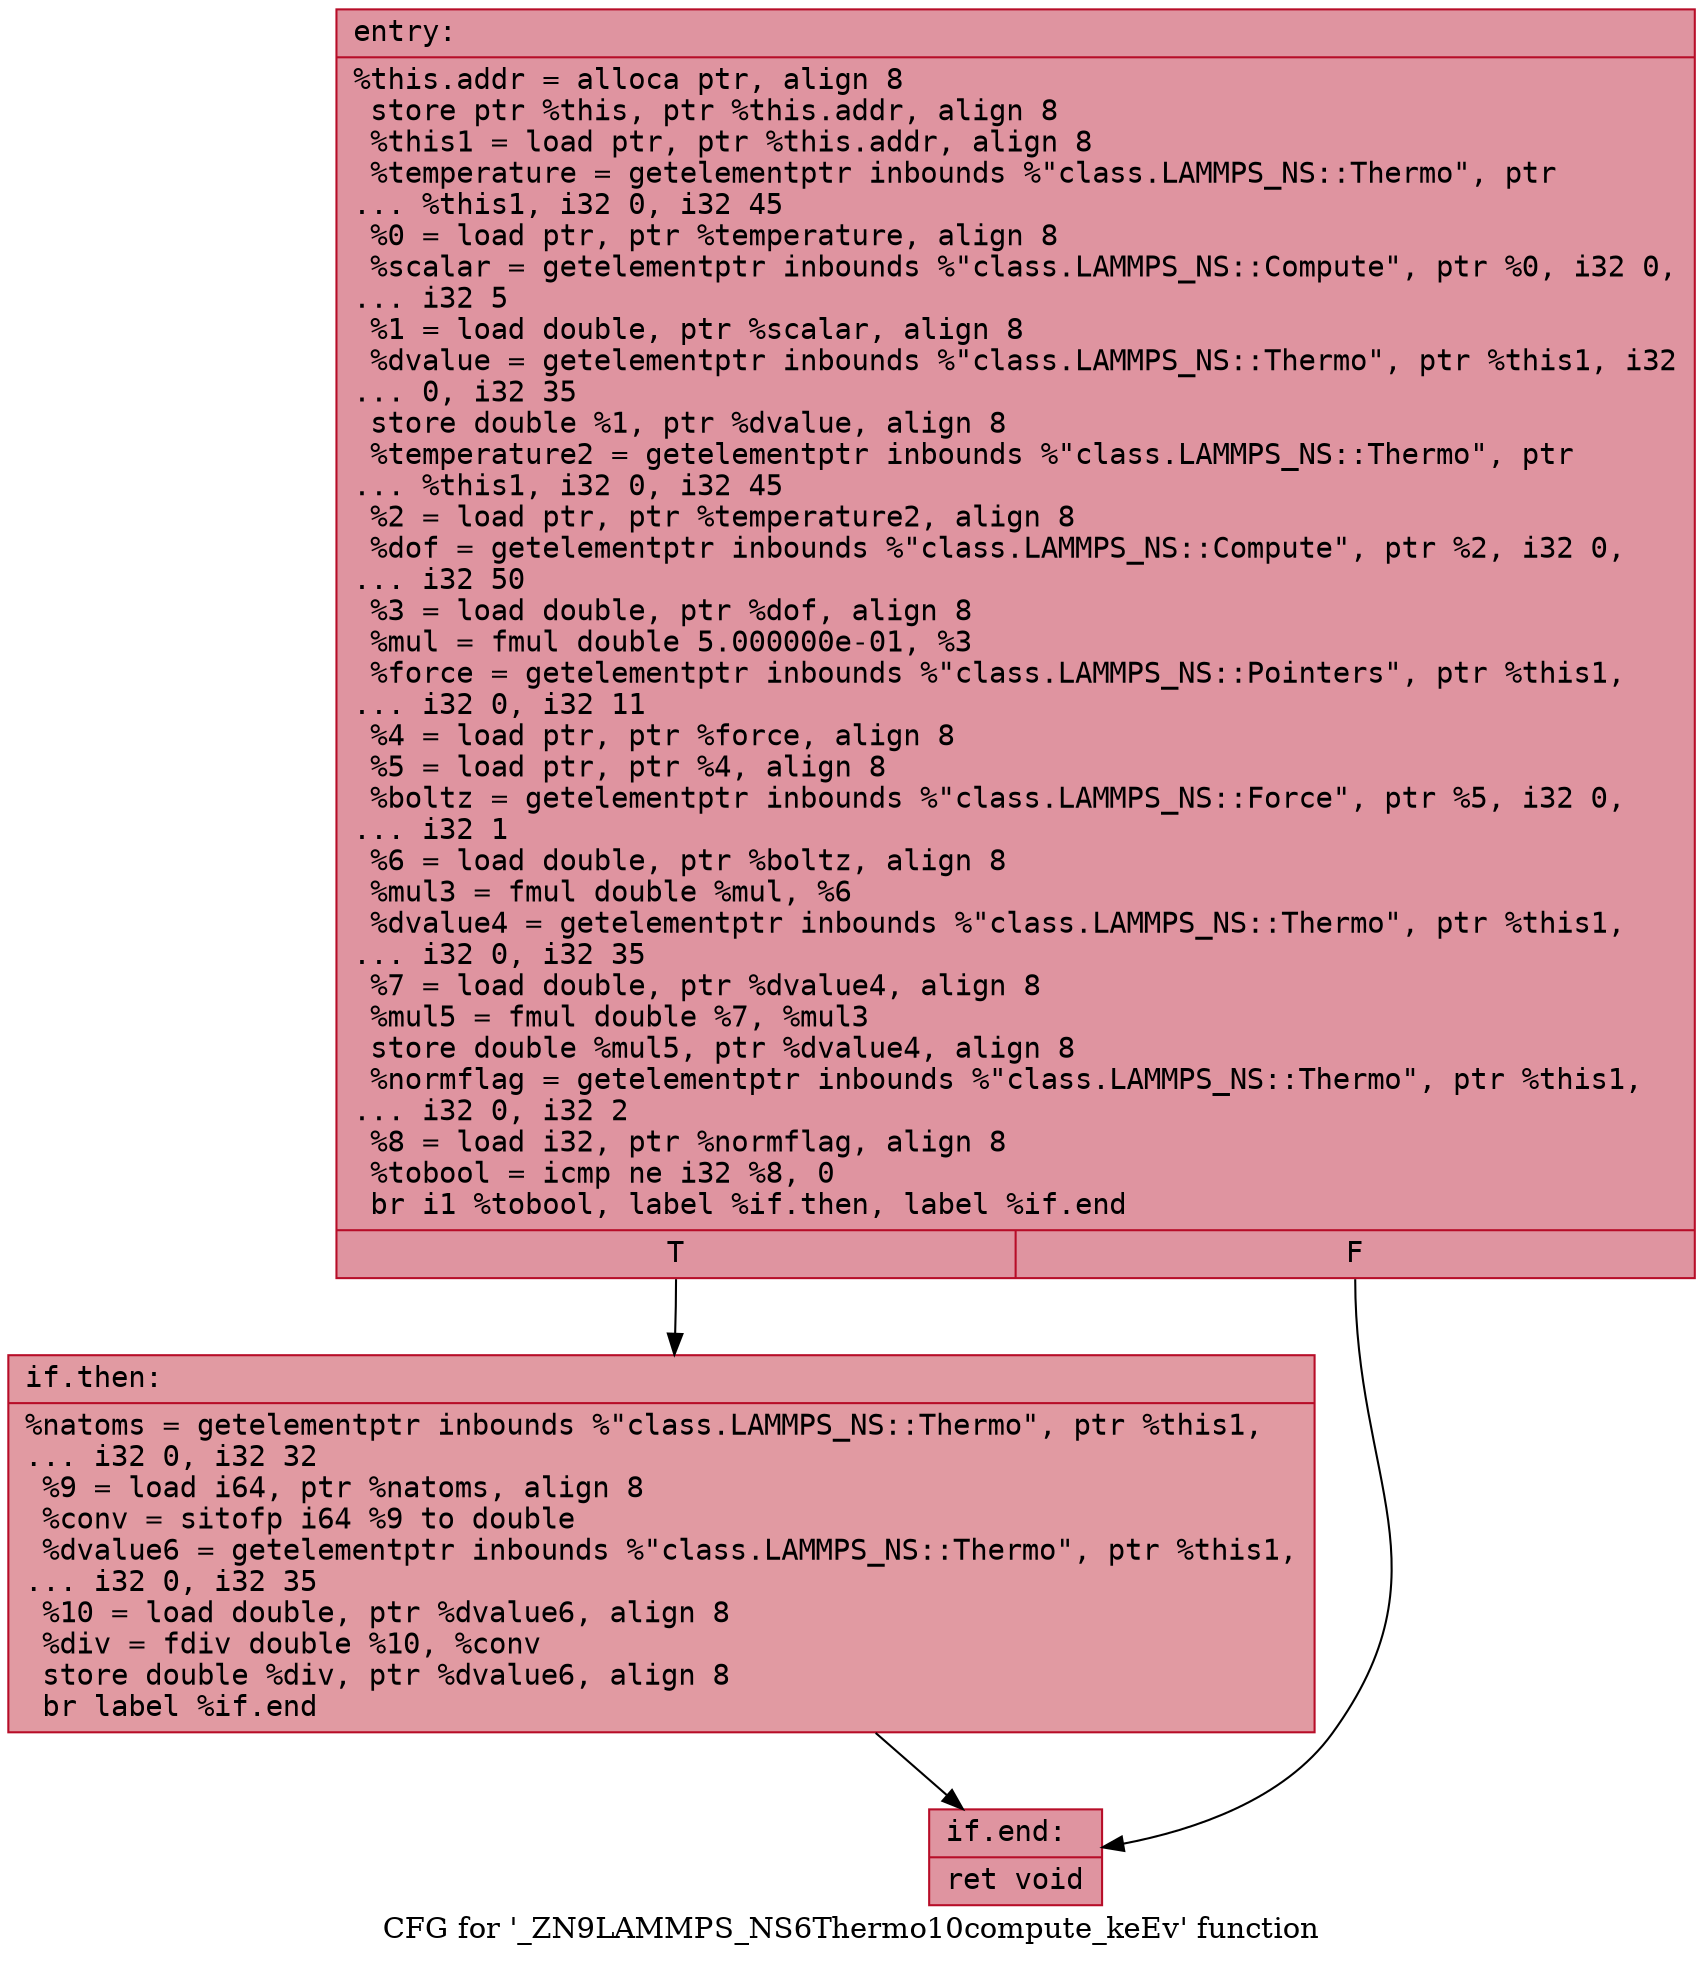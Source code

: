 digraph "CFG for '_ZN9LAMMPS_NS6Thermo10compute_keEv' function" {
	label="CFG for '_ZN9LAMMPS_NS6Thermo10compute_keEv' function";

	Node0x55bd404cc610 [shape=record,color="#b70d28ff", style=filled, fillcolor="#b70d2870" fontname="Courier",label="{entry:\l|  %this.addr = alloca ptr, align 8\l  store ptr %this, ptr %this.addr, align 8\l  %this1 = load ptr, ptr %this.addr, align 8\l  %temperature = getelementptr inbounds %\"class.LAMMPS_NS::Thermo\", ptr\l... %this1, i32 0, i32 45\l  %0 = load ptr, ptr %temperature, align 8\l  %scalar = getelementptr inbounds %\"class.LAMMPS_NS::Compute\", ptr %0, i32 0,\l... i32 5\l  %1 = load double, ptr %scalar, align 8\l  %dvalue = getelementptr inbounds %\"class.LAMMPS_NS::Thermo\", ptr %this1, i32\l... 0, i32 35\l  store double %1, ptr %dvalue, align 8\l  %temperature2 = getelementptr inbounds %\"class.LAMMPS_NS::Thermo\", ptr\l... %this1, i32 0, i32 45\l  %2 = load ptr, ptr %temperature2, align 8\l  %dof = getelementptr inbounds %\"class.LAMMPS_NS::Compute\", ptr %2, i32 0,\l... i32 50\l  %3 = load double, ptr %dof, align 8\l  %mul = fmul double 5.000000e-01, %3\l  %force = getelementptr inbounds %\"class.LAMMPS_NS::Pointers\", ptr %this1,\l... i32 0, i32 11\l  %4 = load ptr, ptr %force, align 8\l  %5 = load ptr, ptr %4, align 8\l  %boltz = getelementptr inbounds %\"class.LAMMPS_NS::Force\", ptr %5, i32 0,\l... i32 1\l  %6 = load double, ptr %boltz, align 8\l  %mul3 = fmul double %mul, %6\l  %dvalue4 = getelementptr inbounds %\"class.LAMMPS_NS::Thermo\", ptr %this1,\l... i32 0, i32 35\l  %7 = load double, ptr %dvalue4, align 8\l  %mul5 = fmul double %7, %mul3\l  store double %mul5, ptr %dvalue4, align 8\l  %normflag = getelementptr inbounds %\"class.LAMMPS_NS::Thermo\", ptr %this1,\l... i32 0, i32 2\l  %8 = load i32, ptr %normflag, align 8\l  %tobool = icmp ne i32 %8, 0\l  br i1 %tobool, label %if.then, label %if.end\l|{<s0>T|<s1>F}}"];
	Node0x55bd404cc610:s0 -> Node0x55bd404cd9f0[tooltip="entry -> if.then\nProbability 62.50%" ];
	Node0x55bd404cc610:s1 -> Node0x55bd404cda60[tooltip="entry -> if.end\nProbability 37.50%" ];
	Node0x55bd404cd9f0 [shape=record,color="#b70d28ff", style=filled, fillcolor="#bb1b2c70" fontname="Courier",label="{if.then:\l|  %natoms = getelementptr inbounds %\"class.LAMMPS_NS::Thermo\", ptr %this1,\l... i32 0, i32 32\l  %9 = load i64, ptr %natoms, align 8\l  %conv = sitofp i64 %9 to double\l  %dvalue6 = getelementptr inbounds %\"class.LAMMPS_NS::Thermo\", ptr %this1,\l... i32 0, i32 35\l  %10 = load double, ptr %dvalue6, align 8\l  %div = fdiv double %10, %conv\l  store double %div, ptr %dvalue6, align 8\l  br label %if.end\l}"];
	Node0x55bd404cd9f0 -> Node0x55bd404cda60[tooltip="if.then -> if.end\nProbability 100.00%" ];
	Node0x55bd404cda60 [shape=record,color="#b70d28ff", style=filled, fillcolor="#b70d2870" fontname="Courier",label="{if.end:\l|  ret void\l}"];
}
